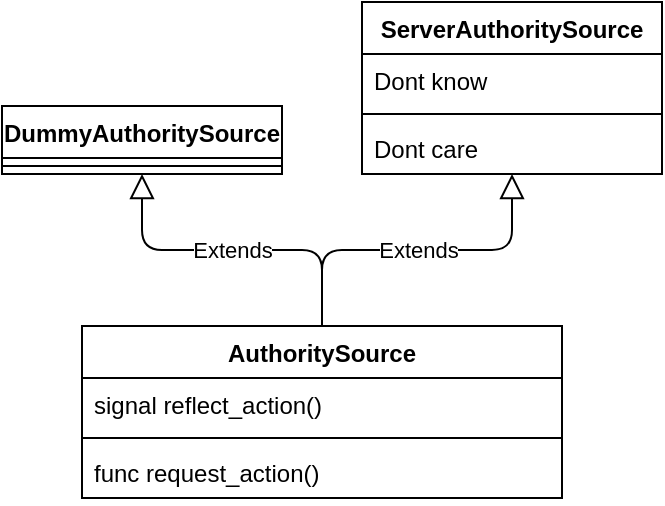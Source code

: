 <mxfile>
    <diagram id="DRP3TRpmxiCUeoNAmPRP" name="AuthoritySourceClassDiagram">
        <mxGraphModel dx="1472" dy="1673" grid="1" gridSize="10" guides="1" tooltips="1" connect="1" arrows="1" fold="1" page="0" pageScale="1" pageWidth="1100" pageHeight="850" math="0" shadow="0">
            <root>
                <mxCell id="0"/>
                <mxCell id="1" parent="0"/>
                <mxCell id="216o45IU6b5aubXeiVPd-1" value="AuthoritySource" style="swimlane;fontStyle=1;align=center;verticalAlign=top;childLayout=stackLayout;horizontal=1;startSize=26;horizontalStack=0;resizeParent=1;resizeParentMax=0;resizeLast=0;collapsible=1;marginBottom=0;" parent="1" vertex="1">
                    <mxGeometry x="-690" y="-640" width="240" height="86" as="geometry"/>
                </mxCell>
                <mxCell id="216o45IU6b5aubXeiVPd-11" value="signal reflect_action()" style="text;strokeColor=none;fillColor=none;align=left;verticalAlign=top;spacingLeft=4;spacingRight=4;overflow=hidden;rotatable=0;points=[[0,0.5],[1,0.5]];portConstraint=eastwest;" parent="216o45IU6b5aubXeiVPd-1" vertex="1">
                    <mxGeometry y="26" width="240" height="26" as="geometry"/>
                </mxCell>
                <mxCell id="216o45IU6b5aubXeiVPd-3" value="" style="line;strokeWidth=1;fillColor=none;align=left;verticalAlign=middle;spacingTop=-1;spacingLeft=3;spacingRight=3;rotatable=0;labelPosition=right;points=[];portConstraint=eastwest;strokeColor=inherit;" parent="216o45IU6b5aubXeiVPd-1" vertex="1">
                    <mxGeometry y="52" width="240" height="8" as="geometry"/>
                </mxCell>
                <mxCell id="216o45IU6b5aubXeiVPd-15" value="func request_action()" style="text;strokeColor=none;fillColor=none;align=left;verticalAlign=top;spacingLeft=4;spacingRight=4;overflow=hidden;rotatable=0;points=[[0,0.5],[1,0.5]];portConstraint=eastwest;" parent="216o45IU6b5aubXeiVPd-1" vertex="1">
                    <mxGeometry y="60" width="240" height="26" as="geometry"/>
                </mxCell>
                <mxCell id="216o45IU6b5aubXeiVPd-14" value="Extends" style="endArrow=block;endSize=10;endFill=0;html=1;elbow=vertical;edgeStyle=orthogonalEdgeStyle;" parent="1" source="216o45IU6b5aubXeiVPd-1" target="UKQN7BMRLmypllAjDUYI-2" edge="1">
                    <mxGeometry width="160" relative="1" as="geometry">
                        <mxPoint x="-590" y="-558" as="sourcePoint"/>
                        <mxPoint x="-640" y="-780" as="targetPoint"/>
                    </mxGeometry>
                </mxCell>
                <mxCell id="UKQN7BMRLmypllAjDUYI-2" value="DummyAuthoritySource" style="swimlane;fontStyle=1;align=center;verticalAlign=top;childLayout=stackLayout;horizontal=1;startSize=26;horizontalStack=0;resizeParent=1;resizeParentMax=0;resizeLast=0;collapsible=1;marginBottom=0;" parent="1" vertex="1">
                    <mxGeometry x="-730" y="-750" width="140" height="34" as="geometry"/>
                </mxCell>
                <mxCell id="UKQN7BMRLmypllAjDUYI-4" value="" style="line;strokeWidth=1;fillColor=none;align=left;verticalAlign=middle;spacingTop=-1;spacingLeft=3;spacingRight=3;rotatable=0;labelPosition=right;points=[];portConstraint=eastwest;strokeColor=inherit;" parent="UKQN7BMRLmypllAjDUYI-2" vertex="1">
                    <mxGeometry y="26" width="140" height="8" as="geometry"/>
                </mxCell>
                <mxCell id="UKQN7BMRLmypllAjDUYI-6" value="ServerAuthoritySource" style="swimlane;fontStyle=1;align=center;verticalAlign=top;childLayout=stackLayout;horizontal=1;startSize=26;horizontalStack=0;resizeParent=1;resizeParentMax=0;resizeLast=0;collapsible=1;marginBottom=0;" parent="1" vertex="1">
                    <mxGeometry x="-550" y="-802" width="150" height="86" as="geometry"/>
                </mxCell>
                <mxCell id="UKQN7BMRLmypllAjDUYI-7" value="Dont know" style="text;strokeColor=none;fillColor=none;align=left;verticalAlign=top;spacingLeft=4;spacingRight=4;overflow=hidden;rotatable=0;points=[[0,0.5],[1,0.5]];portConstraint=eastwest;" parent="UKQN7BMRLmypllAjDUYI-6" vertex="1">
                    <mxGeometry y="26" width="150" height="26" as="geometry"/>
                </mxCell>
                <mxCell id="UKQN7BMRLmypllAjDUYI-8" value="" style="line;strokeWidth=1;fillColor=none;align=left;verticalAlign=middle;spacingTop=-1;spacingLeft=3;spacingRight=3;rotatable=0;labelPosition=right;points=[];portConstraint=eastwest;strokeColor=inherit;" parent="UKQN7BMRLmypllAjDUYI-6" vertex="1">
                    <mxGeometry y="52" width="150" height="8" as="geometry"/>
                </mxCell>
                <mxCell id="UKQN7BMRLmypllAjDUYI-9" value="Dont care" style="text;strokeColor=none;fillColor=none;align=left;verticalAlign=top;spacingLeft=4;spacingRight=4;overflow=hidden;rotatable=0;points=[[0,0.5],[1,0.5]];portConstraint=eastwest;" parent="UKQN7BMRLmypllAjDUYI-6" vertex="1">
                    <mxGeometry y="60" width="150" height="26" as="geometry"/>
                </mxCell>
                <mxCell id="UKQN7BMRLmypllAjDUYI-10" value="Extends" style="endArrow=block;endSize=10;endFill=0;html=1;elbow=vertical;edgeStyle=orthogonalEdgeStyle;" parent="1" source="216o45IU6b5aubXeiVPd-1" target="UKQN7BMRLmypllAjDUYI-6" edge="1">
                    <mxGeometry width="160" relative="1" as="geometry">
                        <mxPoint x="-560" y="-630" as="sourcePoint"/>
                        <mxPoint x="-720" y="-804" as="targetPoint"/>
                    </mxGeometry>
                </mxCell>
            </root>
        </mxGraphModel>
    </diagram>
    <diagram id="mx1lQrLPdCxwQPD8cfWH" name="ActionProcessingSequence">
        <mxGraphModel dx="2555" dy="1089" grid="1" gridSize="10" guides="1" tooltips="1" connect="1" arrows="1" fold="1" page="0" pageScale="1" pageWidth="1100" pageHeight="850" math="0" shadow="0">
            <root>
                <mxCell id="0"/>
                <mxCell id="1" parent="0"/>
                <mxCell id="z2RHbbnxvFC8rluC-CiE-3" value="IAuthoritySource" style="shape=umlLifeline;perimeter=lifelinePerimeter;whiteSpace=wrap;html=1;container=1;collapsible=0;recursiveResize=0;outlineConnect=0;" parent="1" vertex="1">
                    <mxGeometry x="-820" y="-330" width="110" height="370" as="geometry"/>
                </mxCell>
                <mxCell id="z2RHbbnxvFC8rluC-CiE-8" value="ClientUI" style="shape=umlLifeline;perimeter=lifelinePerimeter;whiteSpace=wrap;html=1;container=1;collapsible=0;recursiveResize=0;outlineConnect=0;" parent="1" vertex="1">
                    <mxGeometry x="-930" y="-330" width="80" height="370" as="geometry"/>
                </mxCell>
                <mxCell id="z2RHbbnxvFC8rluC-CiE-11" value="connect(process_*_input)" style="html=1;verticalAlign=bottom;startArrow=oval;startFill=1;endArrow=block;startSize=8;" parent="1" source="z2RHbbnxvFC8rluC-CiE-8" target="6_p6td-1dimOIyAspDqo-2" edge="1">
                    <mxGeometry width="60" relative="1" as="geometry">
                        <mxPoint x="-900" y="-250" as="sourcePoint"/>
                        <mxPoint x="-840" y="-250" as="targetPoint"/>
                        <Array as="points">
                            <mxPoint x="-1000" y="-260"/>
                        </Array>
                    </mxGeometry>
                </mxCell>
                <mxCell id="z2RHbbnxvFC8rluC-CiE-12" value="process_*_input()" style="html=1;verticalAlign=bottom;startArrow=oval;startFill=1;endArrow=block;startSize=8;" parent="1" source="6_p6td-1dimOIyAspDqo-2" edge="1" target="z2RHbbnxvFC8rluC-CiE-8">
                    <mxGeometry width="60" relative="1" as="geometry">
                        <mxPoint x="-745" y="-220" as="sourcePoint"/>
                        <mxPoint x="-900" y="-220" as="targetPoint"/>
                        <Array as="points">
                            <mxPoint x="-1000" y="-210"/>
                        </Array>
                    </mxGeometry>
                </mxCell>
                <mxCell id="z2RHbbnxvFC8rluC-CiE-23" value="" style="shape=umlLifeline;participant=umlControl;perimeter=lifelinePerimeter;whiteSpace=wrap;html=1;container=1;collapsible=0;recursiveResize=0;verticalAlign=top;spacingTop=36;outlineConnect=0;rotation=-180;" parent="1" vertex="1">
                    <mxGeometry x="-910" y="40" width="40" height="40" as="geometry"/>
                </mxCell>
                <mxCell id="6_p6td-1dimOIyAspDqo-1" value="" style="shape=umlLifeline;participant=umlControl;perimeter=lifelinePerimeter;whiteSpace=wrap;html=1;container=1;collapsible=0;recursiveResize=0;verticalAlign=top;spacingTop=36;outlineConnect=0;rotation=-180;" vertex="1" parent="1">
                    <mxGeometry x="-785" y="40" width="40" height="40" as="geometry"/>
                </mxCell>
                <mxCell id="6_p6td-1dimOIyAspDqo-2" value="&amp;lt;Control&amp;gt;" style="shape=umlLifeline;perimeter=lifelinePerimeter;whiteSpace=wrap;html=1;container=1;collapsible=0;recursiveResize=0;outlineConnect=0;" vertex="1" parent="1">
                    <mxGeometry x="-1120" y="-330" width="80" height="370" as="geometry"/>
                </mxCell>
                <mxCell id="6_p6td-1dimOIyAspDqo-3" value="" style="shape=umlLifeline;participant=umlControl;perimeter=lifelinePerimeter;whiteSpace=wrap;html=1;container=1;collapsible=0;recursiveResize=0;verticalAlign=top;spacingTop=36;outlineConnect=0;rotation=-180;" vertex="1" parent="1">
                    <mxGeometry x="-1100" y="40" width="40" height="40" as="geometry"/>
                </mxCell>
                <mxCell id="6_p6td-1dimOIyAspDqo-5" value="request_action()" style="html=1;verticalAlign=bottom;startArrow=oval;startFill=1;endArrow=block;startSize=8;" edge="1" parent="1" source="z2RHbbnxvFC8rluC-CiE-8" target="z2RHbbnxvFC8rluC-CiE-3">
                    <mxGeometry width="60" relative="1" as="geometry">
                        <mxPoint x="-1070.071" y="-200" as="sourcePoint"/>
                        <mxPoint x="-900.5" y="-200" as="targetPoint"/>
                        <Array as="points">
                            <mxPoint x="-840" y="-180"/>
                        </Array>
                    </mxGeometry>
                </mxCell>
                <mxCell id="6_p6td-1dimOIyAspDqo-6" value="display_action()" style="html=1;verticalAlign=bottom;startArrow=oval;startFill=1;endArrow=block;startSize=8;" edge="1" parent="1">
                    <mxGeometry width="60" relative="1" as="geometry">
                        <mxPoint x="-765.5" y="-150" as="sourcePoint"/>
                        <mxPoint x="-890.071" y="-150" as="targetPoint"/>
                        <Array as="points">
                            <mxPoint x="-779.93" y="-150"/>
                        </Array>
                    </mxGeometry>
                </mxCell>
                <mxCell id="6_p6td-1dimOIyAspDqo-7" value="&amp;lt;Peer ClientUI&amp;gt;" style="shape=umlLifeline;perimeter=lifelinePerimeter;whiteSpace=wrap;html=1;container=1;collapsible=0;recursiveResize=0;outlineConnect=0;" vertex="1" parent="1">
                    <mxGeometry x="-680" y="-330" width="110" height="370" as="geometry"/>
                </mxCell>
                <mxCell id="6_p6td-1dimOIyAspDqo-10" value="display_action()" style="html=1;verticalAlign=bottom;startArrow=oval;startFill=1;endArrow=block;startSize=8;" edge="1" parent="1">
                    <mxGeometry width="60" relative="1" as="geometry">
                        <mxPoint x="-765.071" y="-150" as="sourcePoint"/>
                        <mxPoint x="-625.5" y="-150" as="targetPoint"/>
                        <Array as="points">
                            <mxPoint x="-700" y="-150"/>
                        </Array>
                    </mxGeometry>
                </mxCell>
                <mxCell id="6_p6td-1dimOIyAspDqo-11" value="request_action()" style="html=1;verticalAlign=bottom;startArrow=oval;startFill=1;endArrow=block;startSize=8;" edge="1" parent="1">
                    <mxGeometry width="60" relative="1" as="geometry">
                        <mxPoint x="-625.5" y="-80" as="sourcePoint"/>
                        <mxPoint x="-765.071" y="-80" as="targetPoint"/>
                        <Array as="points">
                            <mxPoint x="-700" y="-80"/>
                        </Array>
                    </mxGeometry>
                </mxCell>
                <mxCell id="6_p6td-1dimOIyAspDqo-12" value="display_action()" style="html=1;verticalAlign=bottom;startArrow=oval;startFill=1;endArrow=block;startSize=8;" edge="1" parent="1">
                    <mxGeometry width="60" relative="1" as="geometry">
                        <mxPoint x="-765.5" y="-50" as="sourcePoint"/>
                        <mxPoint x="-890.071" y="-50" as="targetPoint"/>
                        <Array as="points">
                            <mxPoint x="-830" y="-50"/>
                        </Array>
                    </mxGeometry>
                </mxCell>
                <mxCell id="6_p6td-1dimOIyAspDqo-13" value="display_action()" style="html=1;verticalAlign=bottom;startArrow=oval;startFill=1;endArrow=block;startSize=8;" edge="1" parent="1">
                    <mxGeometry width="60" relative="1" as="geometry">
                        <mxPoint x="-765.071" y="-50" as="sourcePoint"/>
                        <mxPoint x="-625.5" y="-50" as="targetPoint"/>
                        <Array as="points">
                            <mxPoint x="-690" y="-50"/>
                        </Array>
                    </mxGeometry>
                </mxCell>
                <mxCell id="6_p6td-1dimOIyAspDqo-15" value="" style="shape=umlLifeline;participant=umlControl;perimeter=lifelinePerimeter;whiteSpace=wrap;html=1;container=1;collapsible=0;recursiveResize=0;verticalAlign=top;spacingTop=36;outlineConnect=0;rotation=-180;" vertex="1" parent="1">
                    <mxGeometry x="-645" y="40" width="40" height="40" as="geometry"/>
                </mxCell>
            </root>
        </mxGraphModel>
    </diagram>
</mxfile>